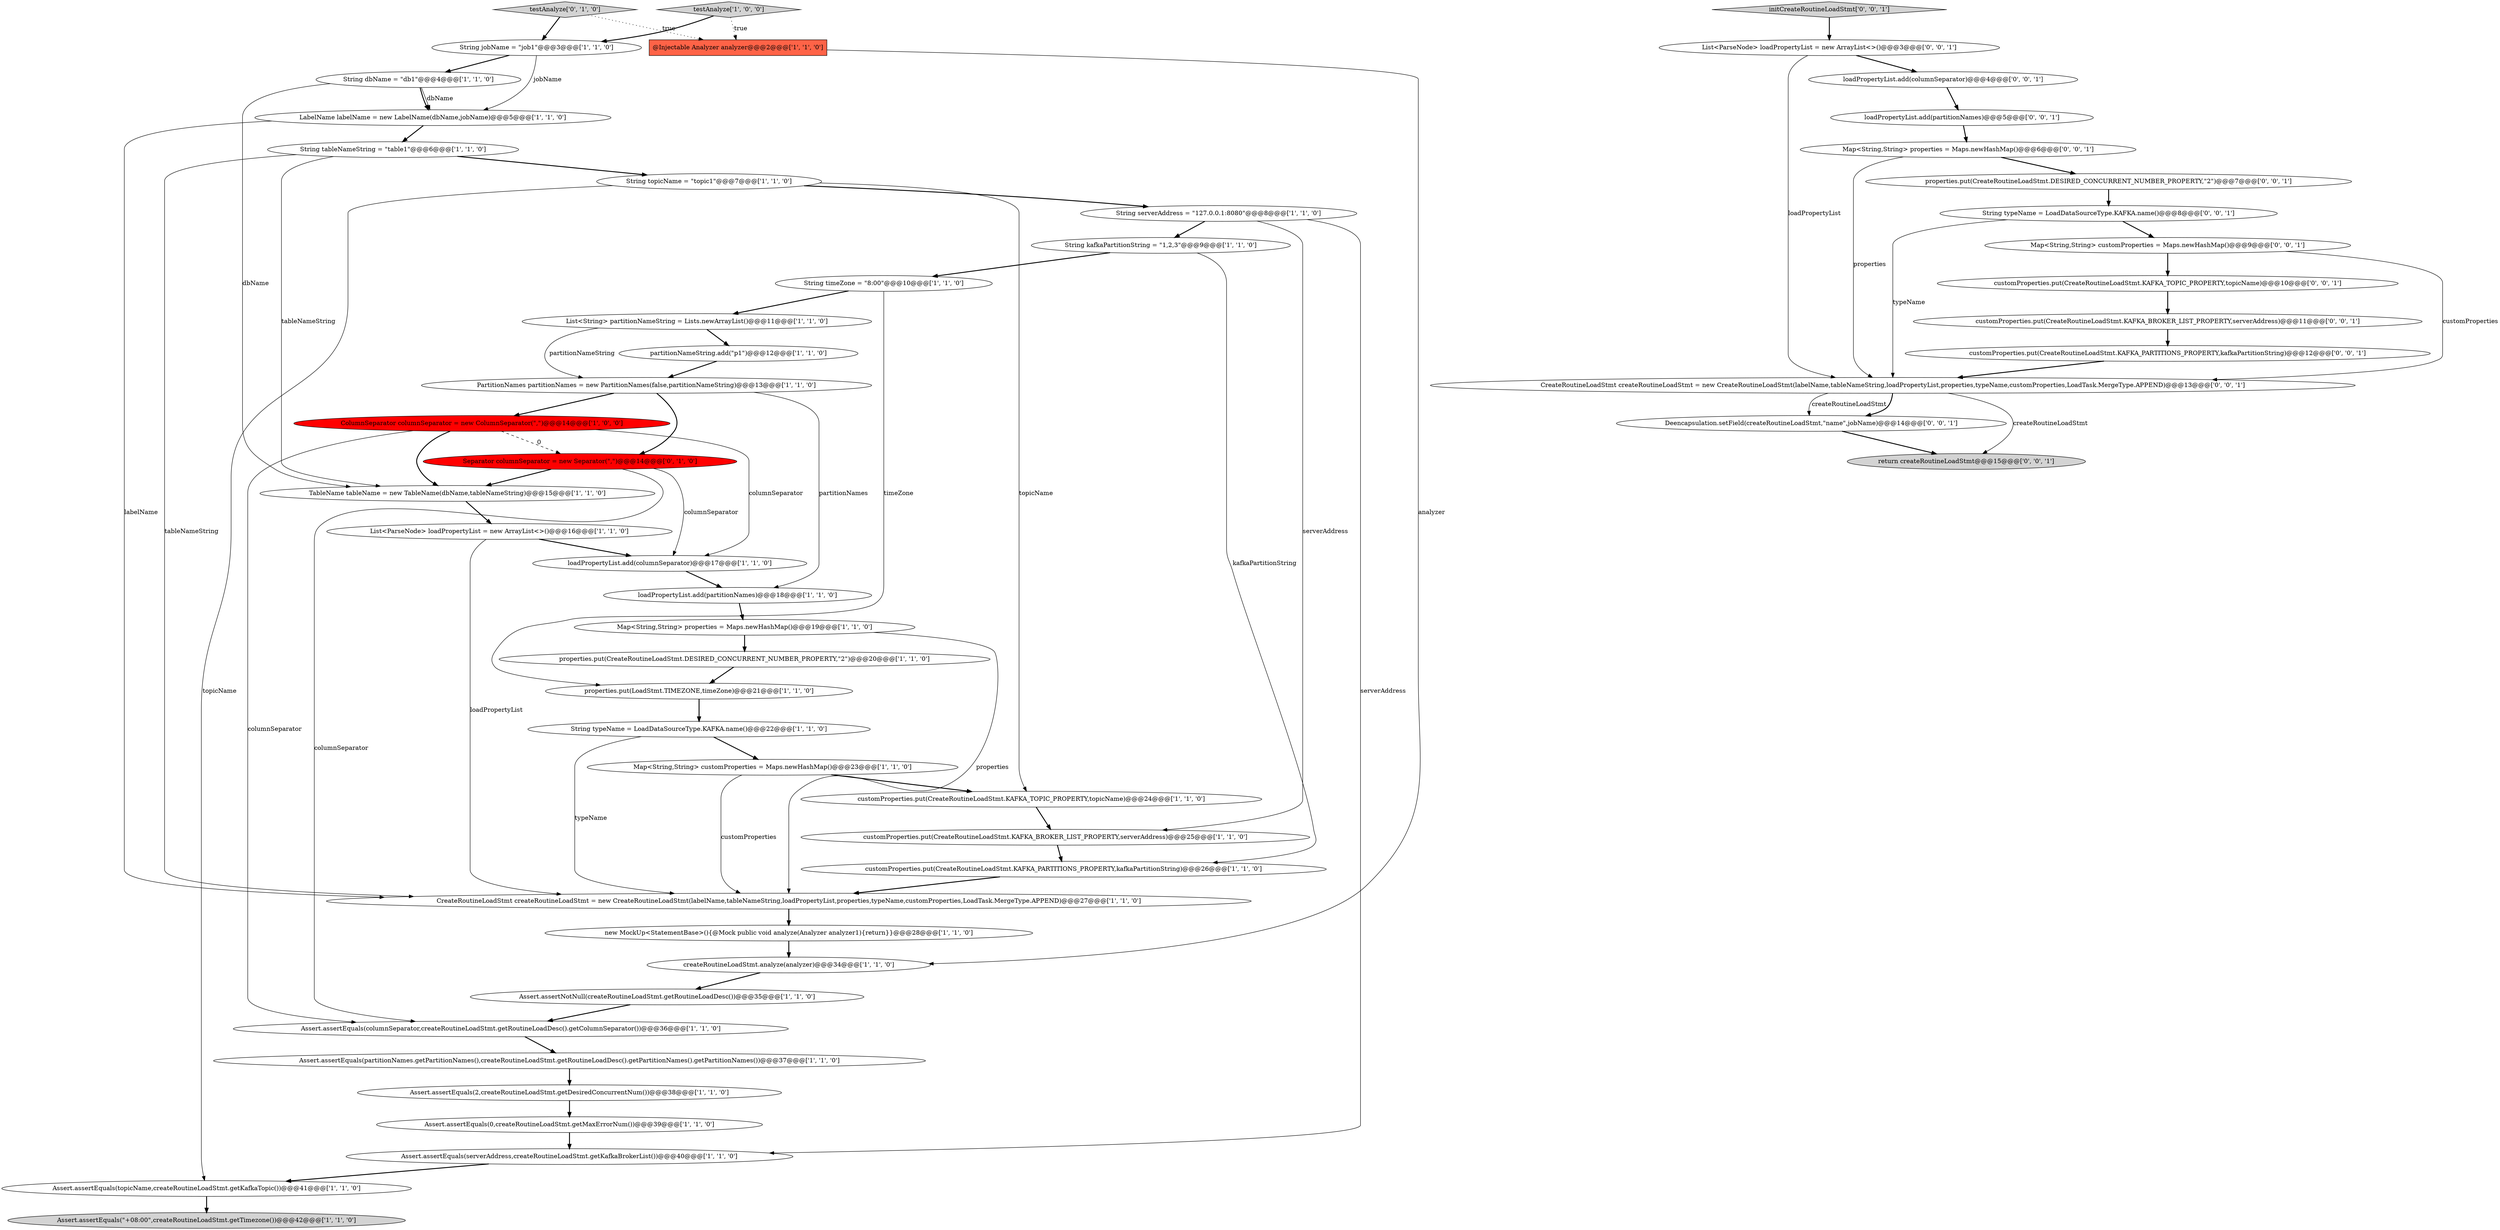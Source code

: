 digraph {
12 [style = filled, label = "String jobName = \"job1\"@@@3@@@['1', '1', '0']", fillcolor = white, shape = ellipse image = "AAA0AAABBB1BBB"];
3 [style = filled, label = "loadPropertyList.add(columnSeparator)@@@17@@@['1', '1', '0']", fillcolor = white, shape = ellipse image = "AAA0AAABBB1BBB"];
9 [style = filled, label = "Assert.assertEquals(columnSeparator,createRoutineLoadStmt.getRoutineLoadDesc().getColumnSeparator())@@@36@@@['1', '1', '0']", fillcolor = white, shape = ellipse image = "AAA0AAABBB1BBB"];
47 [style = filled, label = "customProperties.put(CreateRoutineLoadStmt.KAFKA_TOPIC_PROPERTY,topicName)@@@10@@@['0', '0', '1']", fillcolor = white, shape = ellipse image = "AAA0AAABBB3BBB"];
17 [style = filled, label = "new MockUp<StatementBase>(){@Mock public void analyze(Analyzer analyzer1){return}}@@@28@@@['1', '1', '0']", fillcolor = white, shape = ellipse image = "AAA0AAABBB1BBB"];
16 [style = filled, label = "List<String> partitionNameString = Lists.newArrayList()@@@11@@@['1', '1', '0']", fillcolor = white, shape = ellipse image = "AAA0AAABBB1BBB"];
10 [style = filled, label = "loadPropertyList.add(partitionNames)@@@18@@@['1', '1', '0']", fillcolor = white, shape = ellipse image = "AAA0AAABBB1BBB"];
33 [style = filled, label = "createRoutineLoadStmt.analyze(analyzer)@@@34@@@['1', '1', '0']", fillcolor = white, shape = ellipse image = "AAA0AAABBB1BBB"];
35 [style = filled, label = "String serverAddress = \"127.0.0.1:8080\"@@@8@@@['1', '1', '0']", fillcolor = white, shape = ellipse image = "AAA0AAABBB1BBB"];
14 [style = filled, label = "String dbName = \"db1\"@@@4@@@['1', '1', '0']", fillcolor = white, shape = ellipse image = "AAA0AAABBB1BBB"];
52 [style = filled, label = "String typeName = LoadDataSourceType.KAFKA.name()@@@8@@@['0', '0', '1']", fillcolor = white, shape = ellipse image = "AAA0AAABBB3BBB"];
38 [style = filled, label = "Separator columnSeparator = new Separator(\",\")@@@14@@@['0', '1', '0']", fillcolor = red, shape = ellipse image = "AAA1AAABBB2BBB"];
31 [style = filled, label = "customProperties.put(CreateRoutineLoadStmt.KAFKA_TOPIC_PROPERTY,topicName)@@@24@@@['1', '1', '0']", fillcolor = white, shape = ellipse image = "AAA0AAABBB1BBB"];
8 [style = filled, label = "properties.put(CreateRoutineLoadStmt.DESIRED_CONCURRENT_NUMBER_PROPERTY,\"2\")@@@20@@@['1', '1', '0']", fillcolor = white, shape = ellipse image = "AAA0AAABBB1BBB"];
42 [style = filled, label = "Deencapsulation.setField(createRoutineLoadStmt,\"name\",jobName)@@@14@@@['0', '0', '1']", fillcolor = white, shape = ellipse image = "AAA0AAABBB3BBB"];
1 [style = filled, label = "TableName tableName = new TableName(dbName,tableNameString)@@@15@@@['1', '1', '0']", fillcolor = white, shape = ellipse image = "AAA0AAABBB1BBB"];
23 [style = filled, label = "customProperties.put(CreateRoutineLoadStmt.KAFKA_PARTITIONS_PROPERTY,kafkaPartitionString)@@@26@@@['1', '1', '0']", fillcolor = white, shape = ellipse image = "AAA0AAABBB1BBB"];
39 [style = filled, label = "CreateRoutineLoadStmt createRoutineLoadStmt = new CreateRoutineLoadStmt(labelName,tableNameString,loadPropertyList,properties,typeName,customProperties,LoadTask.MergeType.APPEND)@@@13@@@['0', '0', '1']", fillcolor = white, shape = ellipse image = "AAA0AAABBB3BBB"];
49 [style = filled, label = "Map<String,String> customProperties = Maps.newHashMap()@@@9@@@['0', '0', '1']", fillcolor = white, shape = ellipse image = "AAA0AAABBB3BBB"];
51 [style = filled, label = "loadPropertyList.add(columnSeparator)@@@4@@@['0', '0', '1']", fillcolor = white, shape = ellipse image = "AAA0AAABBB3BBB"];
6 [style = filled, label = "Assert.assertEquals(2,createRoutineLoadStmt.getDesiredConcurrentNum())@@@38@@@['1', '1', '0']", fillcolor = white, shape = ellipse image = "AAA0AAABBB1BBB"];
24 [style = filled, label = "ColumnSeparator columnSeparator = new ColumnSeparator(\",\")@@@14@@@['1', '0', '0']", fillcolor = red, shape = ellipse image = "AAA1AAABBB1BBB"];
18 [style = filled, label = "Assert.assertNotNull(createRoutineLoadStmt.getRoutineLoadDesc())@@@35@@@['1', '1', '0']", fillcolor = white, shape = ellipse image = "AAA0AAABBB1BBB"];
0 [style = filled, label = "Assert.assertEquals(serverAddress,createRoutineLoadStmt.getKafkaBrokerList())@@@40@@@['1', '1', '0']", fillcolor = white, shape = ellipse image = "AAA0AAABBB1BBB"];
21 [style = filled, label = "String typeName = LoadDataSourceType.KAFKA.name()@@@22@@@['1', '1', '0']", fillcolor = white, shape = ellipse image = "AAA0AAABBB1BBB"];
13 [style = filled, label = "Assert.assertEquals(\"+08:00\",createRoutineLoadStmt.getTimezone())@@@42@@@['1', '1', '0']", fillcolor = lightgray, shape = ellipse image = "AAA0AAABBB1BBB"];
43 [style = filled, label = "Map<String,String> properties = Maps.newHashMap()@@@6@@@['0', '0', '1']", fillcolor = white, shape = ellipse image = "AAA0AAABBB3BBB"];
5 [style = filled, label = "Map<String,String> customProperties = Maps.newHashMap()@@@23@@@['1', '1', '0']", fillcolor = white, shape = ellipse image = "AAA0AAABBB1BBB"];
44 [style = filled, label = "customProperties.put(CreateRoutineLoadStmt.KAFKA_BROKER_LIST_PROPERTY,serverAddress)@@@11@@@['0', '0', '1']", fillcolor = white, shape = ellipse image = "AAA0AAABBB3BBB"];
4 [style = filled, label = "String timeZone = \"8:00\"@@@10@@@['1', '1', '0']", fillcolor = white, shape = ellipse image = "AAA0AAABBB1BBB"];
48 [style = filled, label = "properties.put(CreateRoutineLoadStmt.DESIRED_CONCURRENT_NUMBER_PROPERTY,\"2\")@@@7@@@['0', '0', '1']", fillcolor = white, shape = ellipse image = "AAA0AAABBB3BBB"];
26 [style = filled, label = "List<ParseNode> loadPropertyList = new ArrayList<>()@@@16@@@['1', '1', '0']", fillcolor = white, shape = ellipse image = "AAA0AAABBB1BBB"];
30 [style = filled, label = "properties.put(LoadStmt.TIMEZONE,timeZone)@@@21@@@['1', '1', '0']", fillcolor = white, shape = ellipse image = "AAA0AAABBB1BBB"];
45 [style = filled, label = "loadPropertyList.add(partitionNames)@@@5@@@['0', '0', '1']", fillcolor = white, shape = ellipse image = "AAA0AAABBB3BBB"];
37 [style = filled, label = "testAnalyze['0', '1', '0']", fillcolor = lightgray, shape = diamond image = "AAA0AAABBB2BBB"];
41 [style = filled, label = "customProperties.put(CreateRoutineLoadStmt.KAFKA_PARTITIONS_PROPERTY,kafkaPartitionString)@@@12@@@['0', '0', '1']", fillcolor = white, shape = ellipse image = "AAA0AAABBB3BBB"];
36 [style = filled, label = "Map<String,String> properties = Maps.newHashMap()@@@19@@@['1', '1', '0']", fillcolor = white, shape = ellipse image = "AAA0AAABBB1BBB"];
19 [style = filled, label = "PartitionNames partitionNames = new PartitionNames(false,partitionNameString)@@@13@@@['1', '1', '0']", fillcolor = white, shape = ellipse image = "AAA0AAABBB1BBB"];
22 [style = filled, label = "String kafkaPartitionString = \"1,2,3\"@@@9@@@['1', '1', '0']", fillcolor = white, shape = ellipse image = "AAA0AAABBB1BBB"];
29 [style = filled, label = "partitionNameString.add(\"p1\")@@@12@@@['1', '1', '0']", fillcolor = white, shape = ellipse image = "AAA0AAABBB1BBB"];
15 [style = filled, label = "@Injectable Analyzer analyzer@@@2@@@['1', '1', '0']", fillcolor = tomato, shape = box image = "AAA0AAABBB1BBB"];
25 [style = filled, label = "Assert.assertEquals(0,createRoutineLoadStmt.getMaxErrorNum())@@@39@@@['1', '1', '0']", fillcolor = white, shape = ellipse image = "AAA0AAABBB1BBB"];
46 [style = filled, label = "List<ParseNode> loadPropertyList = new ArrayList<>()@@@3@@@['0', '0', '1']", fillcolor = white, shape = ellipse image = "AAA0AAABBB3BBB"];
50 [style = filled, label = "initCreateRoutineLoadStmt['0', '0', '1']", fillcolor = lightgray, shape = diamond image = "AAA0AAABBB3BBB"];
7 [style = filled, label = "Assert.assertEquals(partitionNames.getPartitionNames(),createRoutineLoadStmt.getRoutineLoadDesc().getPartitionNames().getPartitionNames())@@@37@@@['1', '1', '0']", fillcolor = white, shape = ellipse image = "AAA0AAABBB1BBB"];
34 [style = filled, label = "Assert.assertEquals(topicName,createRoutineLoadStmt.getKafkaTopic())@@@41@@@['1', '1', '0']", fillcolor = white, shape = ellipse image = "AAA0AAABBB1BBB"];
27 [style = filled, label = "String tableNameString = \"table1\"@@@6@@@['1', '1', '0']", fillcolor = white, shape = ellipse image = "AAA0AAABBB1BBB"];
28 [style = filled, label = "testAnalyze['1', '0', '0']", fillcolor = lightgray, shape = diamond image = "AAA0AAABBB1BBB"];
20 [style = filled, label = "LabelName labelName = new LabelName(dbName,jobName)@@@5@@@['1', '1', '0']", fillcolor = white, shape = ellipse image = "AAA0AAABBB1BBB"];
32 [style = filled, label = "customProperties.put(CreateRoutineLoadStmt.KAFKA_BROKER_LIST_PROPERTY,serverAddress)@@@25@@@['1', '1', '0']", fillcolor = white, shape = ellipse image = "AAA0AAABBB1BBB"];
11 [style = filled, label = "String topicName = \"topic1\"@@@7@@@['1', '1', '0']", fillcolor = white, shape = ellipse image = "AAA0AAABBB1BBB"];
40 [style = filled, label = "return createRoutineLoadStmt@@@15@@@['0', '0', '1']", fillcolor = lightgray, shape = ellipse image = "AAA0AAABBB3BBB"];
2 [style = filled, label = "CreateRoutineLoadStmt createRoutineLoadStmt = new CreateRoutineLoadStmt(labelName,tableNameString,loadPropertyList,properties,typeName,customProperties,LoadTask.MergeType.APPEND)@@@27@@@['1', '1', '0']", fillcolor = white, shape = ellipse image = "AAA0AAABBB1BBB"];
2->17 [style = bold, label=""];
25->0 [style = bold, label=""];
8->30 [style = bold, label=""];
49->39 [style = solid, label="customProperties"];
32->23 [style = bold, label=""];
38->3 [style = solid, label="columnSeparator"];
20->2 [style = solid, label="labelName"];
52->49 [style = bold, label=""];
6->25 [style = bold, label=""];
35->22 [style = bold, label=""];
26->3 [style = bold, label=""];
31->32 [style = bold, label=""];
16->29 [style = bold, label=""];
14->1 [style = solid, label="dbName"];
34->13 [style = bold, label=""];
43->48 [style = bold, label=""];
50->46 [style = bold, label=""];
28->15 [style = dotted, label="true"];
21->2 [style = solid, label="typeName"];
35->0 [style = solid, label="serverAddress"];
11->34 [style = solid, label="topicName"];
17->33 [style = bold, label=""];
35->32 [style = solid, label="serverAddress"];
15->33 [style = solid, label="analyzer"];
24->9 [style = solid, label="columnSeparator"];
28->12 [style = bold, label=""];
11->31 [style = solid, label="topicName"];
43->39 [style = solid, label="properties"];
27->1 [style = solid, label="tableNameString"];
1->26 [style = bold, label=""];
9->7 [style = bold, label=""];
37->15 [style = dotted, label="true"];
42->40 [style = bold, label=""];
19->10 [style = solid, label="partitionNames"];
11->35 [style = bold, label=""];
10->36 [style = bold, label=""];
38->1 [style = bold, label=""];
37->12 [style = bold, label=""];
27->2 [style = solid, label="tableNameString"];
4->30 [style = solid, label="timeZone"];
22->23 [style = solid, label="kafkaPartitionString"];
16->19 [style = solid, label="partitionNameString"];
20->27 [style = bold, label=""];
22->4 [style = bold, label=""];
19->24 [style = bold, label=""];
3->10 [style = bold, label=""];
21->5 [style = bold, label=""];
0->34 [style = bold, label=""];
24->3 [style = solid, label="columnSeparator"];
39->42 [style = solid, label="createRoutineLoadStmt"];
30->21 [style = bold, label=""];
38->9 [style = solid, label="columnSeparator"];
39->40 [style = solid, label="createRoutineLoadStmt"];
46->51 [style = bold, label=""];
29->19 [style = bold, label=""];
27->11 [style = bold, label=""];
5->31 [style = bold, label=""];
33->18 [style = bold, label=""];
51->45 [style = bold, label=""];
45->43 [style = bold, label=""];
52->39 [style = solid, label="typeName"];
36->2 [style = solid, label="properties"];
46->39 [style = solid, label="loadPropertyList"];
7->6 [style = bold, label=""];
12->14 [style = bold, label=""];
18->9 [style = bold, label=""];
44->41 [style = bold, label=""];
12->20 [style = solid, label="jobName"];
36->8 [style = bold, label=""];
49->47 [style = bold, label=""];
47->44 [style = bold, label=""];
5->2 [style = solid, label="customProperties"];
23->2 [style = bold, label=""];
24->1 [style = bold, label=""];
41->39 [style = bold, label=""];
39->42 [style = bold, label=""];
19->38 [style = bold, label=""];
48->52 [style = bold, label=""];
24->38 [style = dashed, label="0"];
4->16 [style = bold, label=""];
14->20 [style = bold, label=""];
26->2 [style = solid, label="loadPropertyList"];
14->20 [style = solid, label="dbName"];
}
